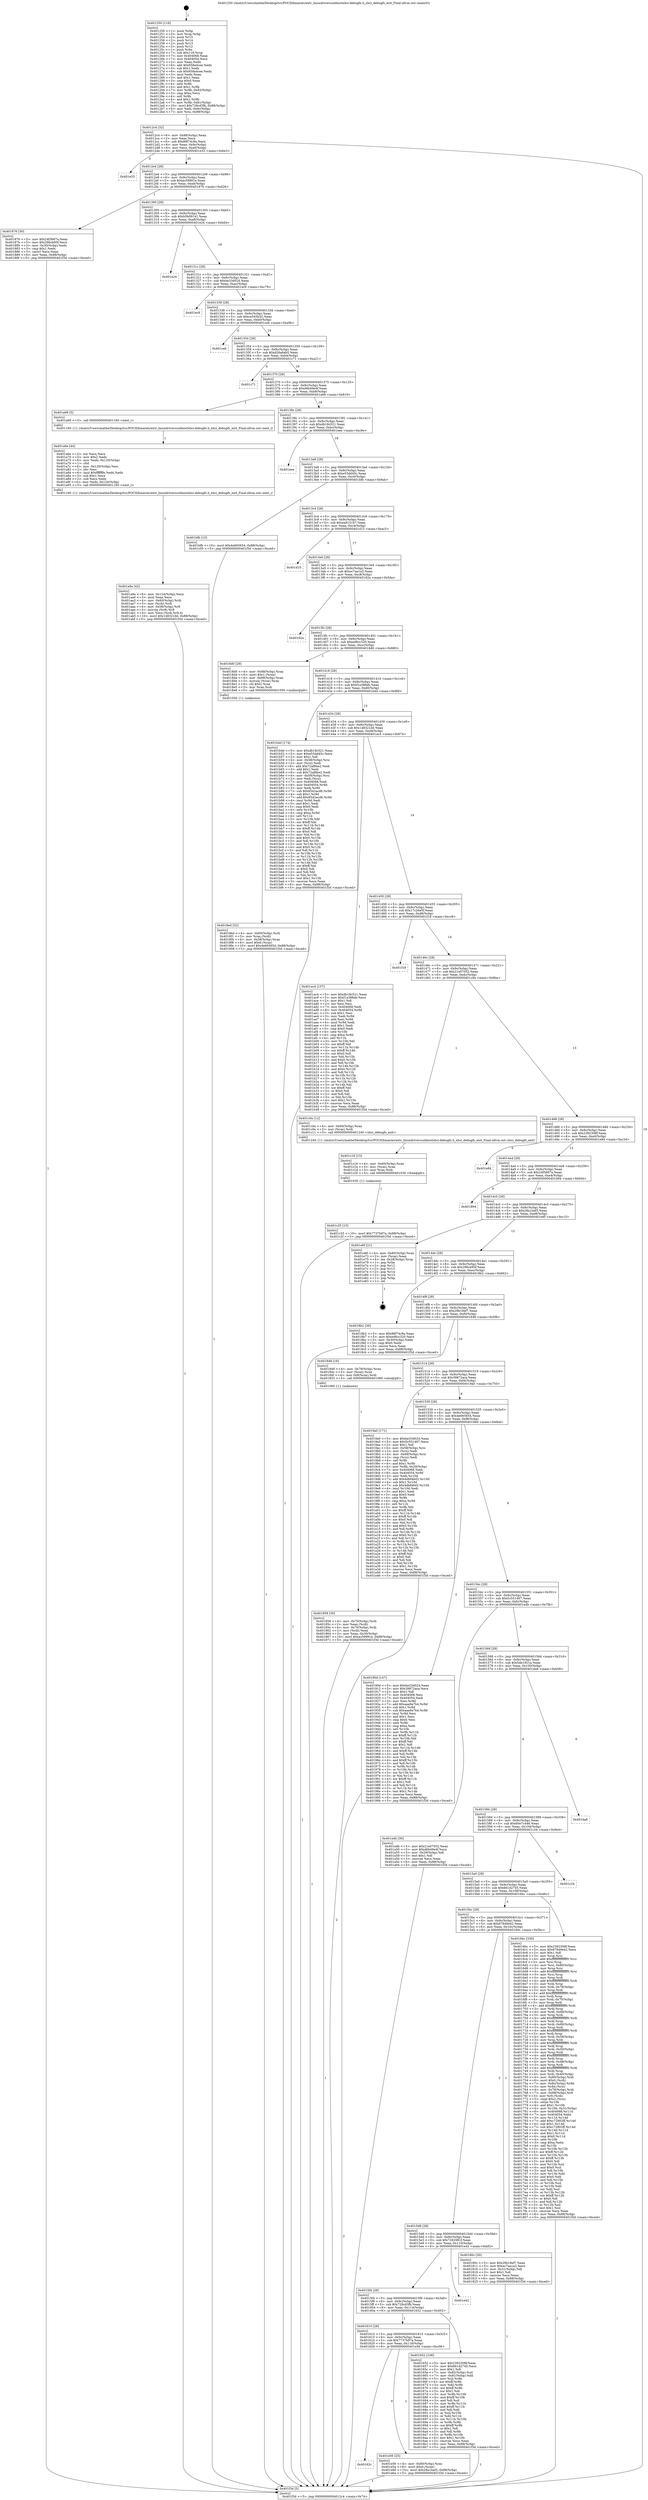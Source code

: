 digraph "0x401250" {
  label = "0x401250 (/mnt/c/Users/mathe/Desktop/tcc/POCII/binaries/extr_linuxdriversusbhostxhci-debugfs.h_xhci_debugfs_exit_Final-ollvm.out::main(0))"
  labelloc = "t"
  node[shape=record]

  Entry [label="",width=0.3,height=0.3,shape=circle,fillcolor=black,style=filled]
  "0x4012c4" [label="{
     0x4012c4 [32]\l
     | [instrs]\l
     &nbsp;&nbsp;0x4012c4 \<+6\>: mov -0x88(%rbp),%eax\l
     &nbsp;&nbsp;0x4012ca \<+2\>: mov %eax,%ecx\l
     &nbsp;&nbsp;0x4012cc \<+6\>: sub $0x88f74c9a,%ecx\l
     &nbsp;&nbsp;0x4012d2 \<+6\>: mov %eax,-0x9c(%rbp)\l
     &nbsp;&nbsp;0x4012d8 \<+6\>: mov %ecx,-0xa0(%rbp)\l
     &nbsp;&nbsp;0x4012de \<+6\>: je 0000000000401e33 \<main+0xbe3\>\l
  }"]
  "0x401e33" [label="{
     0x401e33\l
  }", style=dashed]
  "0x4012e4" [label="{
     0x4012e4 [28]\l
     | [instrs]\l
     &nbsp;&nbsp;0x4012e4 \<+5\>: jmp 00000000004012e9 \<main+0x99\>\l
     &nbsp;&nbsp;0x4012e9 \<+6\>: mov -0x9c(%rbp),%eax\l
     &nbsp;&nbsp;0x4012ef \<+5\>: sub $0xac59991e,%eax\l
     &nbsp;&nbsp;0x4012f4 \<+6\>: mov %eax,-0xa4(%rbp)\l
     &nbsp;&nbsp;0x4012fa \<+6\>: je 0000000000401876 \<main+0x626\>\l
  }"]
  Exit [label="",width=0.3,height=0.3,shape=circle,fillcolor=black,style=filled,peripheries=2]
  "0x401876" [label="{
     0x401876 [30]\l
     | [instrs]\l
     &nbsp;&nbsp;0x401876 \<+5\>: mov $0x24f3667a,%eax\l
     &nbsp;&nbsp;0x40187b \<+5\>: mov $0x296cb95f,%ecx\l
     &nbsp;&nbsp;0x401880 \<+3\>: mov -0x30(%rbp),%edx\l
     &nbsp;&nbsp;0x401883 \<+3\>: cmp $0x1,%edx\l
     &nbsp;&nbsp;0x401886 \<+3\>: cmovl %ecx,%eax\l
     &nbsp;&nbsp;0x401889 \<+6\>: mov %eax,-0x88(%rbp)\l
     &nbsp;&nbsp;0x40188f \<+5\>: jmp 0000000000401f3d \<main+0xced\>\l
  }"]
  "0x401300" [label="{
     0x401300 [28]\l
     | [instrs]\l
     &nbsp;&nbsp;0x401300 \<+5\>: jmp 0000000000401305 \<main+0xb5\>\l
     &nbsp;&nbsp;0x401305 \<+6\>: mov -0x9c(%rbp),%eax\l
     &nbsp;&nbsp;0x40130b \<+5\>: sub $0xb5b09141,%eax\l
     &nbsp;&nbsp;0x401310 \<+6\>: mov %eax,-0xa8(%rbp)\l
     &nbsp;&nbsp;0x401316 \<+6\>: je 0000000000401e24 \<main+0xbd4\>\l
  }"]
  "0x40162c" [label="{
     0x40162c\l
  }", style=dashed]
  "0x401e24" [label="{
     0x401e24\l
  }", style=dashed]
  "0x40131c" [label="{
     0x40131c [28]\l
     | [instrs]\l
     &nbsp;&nbsp;0x40131c \<+5\>: jmp 0000000000401321 \<main+0xd1\>\l
     &nbsp;&nbsp;0x401321 \<+6\>: mov -0x9c(%rbp),%eax\l
     &nbsp;&nbsp;0x401327 \<+5\>: sub $0xbe33d024,%eax\l
     &nbsp;&nbsp;0x40132c \<+6\>: mov %eax,-0xac(%rbp)\l
     &nbsp;&nbsp;0x401332 \<+6\>: je 0000000000401ec9 \<main+0xc79\>\l
  }"]
  "0x401e56" [label="{
     0x401e56 [25]\l
     | [instrs]\l
     &nbsp;&nbsp;0x401e56 \<+4\>: mov -0x80(%rbp),%rax\l
     &nbsp;&nbsp;0x401e5a \<+6\>: movl $0x0,(%rax)\l
     &nbsp;&nbsp;0x401e60 \<+10\>: movl $0x28a1baf3,-0x88(%rbp)\l
     &nbsp;&nbsp;0x401e6a \<+5\>: jmp 0000000000401f3d \<main+0xced\>\l
  }"]
  "0x401ec9" [label="{
     0x401ec9\l
  }", style=dashed]
  "0x401338" [label="{
     0x401338 [28]\l
     | [instrs]\l
     &nbsp;&nbsp;0x401338 \<+5\>: jmp 000000000040133d \<main+0xed\>\l
     &nbsp;&nbsp;0x40133d \<+6\>: mov -0x9c(%rbp),%eax\l
     &nbsp;&nbsp;0x401343 \<+5\>: sub $0xce545b32,%eax\l
     &nbsp;&nbsp;0x401348 \<+6\>: mov %eax,-0xb0(%rbp)\l
     &nbsp;&nbsp;0x40134e \<+6\>: je 0000000000401ceb \<main+0xa9b\>\l
  }"]
  "0x401c25" [label="{
     0x401c25 [15]\l
     | [instrs]\l
     &nbsp;&nbsp;0x401c25 \<+10\>: movl $0x7737b97a,-0x88(%rbp)\l
     &nbsp;&nbsp;0x401c2f \<+5\>: jmp 0000000000401f3d \<main+0xced\>\l
  }"]
  "0x401ceb" [label="{
     0x401ceb\l
  }", style=dashed]
  "0x401354" [label="{
     0x401354 [28]\l
     | [instrs]\l
     &nbsp;&nbsp;0x401354 \<+5\>: jmp 0000000000401359 \<main+0x109\>\l
     &nbsp;&nbsp;0x401359 \<+6\>: mov -0x9c(%rbp),%eax\l
     &nbsp;&nbsp;0x40135f \<+5\>: sub $0xd26a8ab5,%eax\l
     &nbsp;&nbsp;0x401364 \<+6\>: mov %eax,-0xb4(%rbp)\l
     &nbsp;&nbsp;0x40136a \<+6\>: je 0000000000401c71 \<main+0xa21\>\l
  }"]
  "0x401c16" [label="{
     0x401c16 [15]\l
     | [instrs]\l
     &nbsp;&nbsp;0x401c16 \<+4\>: mov -0x60(%rbp),%rax\l
     &nbsp;&nbsp;0x401c1a \<+3\>: mov (%rax),%rax\l
     &nbsp;&nbsp;0x401c1d \<+3\>: mov %rax,%rdi\l
     &nbsp;&nbsp;0x401c20 \<+5\>: call 0000000000401030 \<free@plt\>\l
     | [calls]\l
     &nbsp;&nbsp;0x401030 \{1\} (unknown)\l
  }"]
  "0x401c71" [label="{
     0x401c71\l
  }", style=dashed]
  "0x401370" [label="{
     0x401370 [28]\l
     | [instrs]\l
     &nbsp;&nbsp;0x401370 \<+5\>: jmp 0000000000401375 \<main+0x125\>\l
     &nbsp;&nbsp;0x401375 \<+6\>: mov -0x9c(%rbp),%eax\l
     &nbsp;&nbsp;0x40137b \<+5\>: sub $0xd6b49e4f,%eax\l
     &nbsp;&nbsp;0x401380 \<+6\>: mov %eax,-0xb8(%rbp)\l
     &nbsp;&nbsp;0x401386 \<+6\>: je 0000000000401a69 \<main+0x819\>\l
  }"]
  "0x401a9a" [label="{
     0x401a9a [42]\l
     | [instrs]\l
     &nbsp;&nbsp;0x401a9a \<+6\>: mov -0x124(%rbp),%ecx\l
     &nbsp;&nbsp;0x401aa0 \<+3\>: imul %eax,%ecx\l
     &nbsp;&nbsp;0x401aa3 \<+4\>: mov -0x60(%rbp),%rdi\l
     &nbsp;&nbsp;0x401aa7 \<+3\>: mov (%rdi),%rdi\l
     &nbsp;&nbsp;0x401aaa \<+4\>: mov -0x58(%rbp),%r8\l
     &nbsp;&nbsp;0x401aae \<+3\>: movslq (%r8),%r8\l
     &nbsp;&nbsp;0x401ab1 \<+4\>: mov %ecx,(%rdi,%r8,4)\l
     &nbsp;&nbsp;0x401ab5 \<+10\>: movl $0x148321dd,-0x88(%rbp)\l
     &nbsp;&nbsp;0x401abf \<+5\>: jmp 0000000000401f3d \<main+0xced\>\l
  }"]
  "0x401a69" [label="{
     0x401a69 [5]\l
     | [instrs]\l
     &nbsp;&nbsp;0x401a69 \<+5\>: call 0000000000401160 \<next_i\>\l
     | [calls]\l
     &nbsp;&nbsp;0x401160 \{1\} (/mnt/c/Users/mathe/Desktop/tcc/POCII/binaries/extr_linuxdriversusbhostxhci-debugfs.h_xhci_debugfs_exit_Final-ollvm.out::next_i)\l
  }"]
  "0x40138c" [label="{
     0x40138c [28]\l
     | [instrs]\l
     &nbsp;&nbsp;0x40138c \<+5\>: jmp 0000000000401391 \<main+0x141\>\l
     &nbsp;&nbsp;0x401391 \<+6\>: mov -0x9c(%rbp),%eax\l
     &nbsp;&nbsp;0x401397 \<+5\>: sub $0xdb18c521,%eax\l
     &nbsp;&nbsp;0x40139c \<+6\>: mov %eax,-0xbc(%rbp)\l
     &nbsp;&nbsp;0x4013a2 \<+6\>: je 0000000000401eee \<main+0xc9e\>\l
  }"]
  "0x401a6e" [label="{
     0x401a6e [44]\l
     | [instrs]\l
     &nbsp;&nbsp;0x401a6e \<+2\>: xor %ecx,%ecx\l
     &nbsp;&nbsp;0x401a70 \<+5\>: mov $0x2,%edx\l
     &nbsp;&nbsp;0x401a75 \<+6\>: mov %edx,-0x120(%rbp)\l
     &nbsp;&nbsp;0x401a7b \<+1\>: cltd\l
     &nbsp;&nbsp;0x401a7c \<+6\>: mov -0x120(%rbp),%esi\l
     &nbsp;&nbsp;0x401a82 \<+2\>: idiv %esi\l
     &nbsp;&nbsp;0x401a84 \<+6\>: imul $0xfffffffe,%edx,%edx\l
     &nbsp;&nbsp;0x401a8a \<+3\>: sub $0x1,%ecx\l
     &nbsp;&nbsp;0x401a8d \<+2\>: sub %ecx,%edx\l
     &nbsp;&nbsp;0x401a8f \<+6\>: mov %edx,-0x124(%rbp)\l
     &nbsp;&nbsp;0x401a95 \<+5\>: call 0000000000401160 \<next_i\>\l
     | [calls]\l
     &nbsp;&nbsp;0x401160 \{1\} (/mnt/c/Users/mathe/Desktop/tcc/POCII/binaries/extr_linuxdriversusbhostxhci-debugfs.h_xhci_debugfs_exit_Final-ollvm.out::next_i)\l
  }"]
  "0x401eee" [label="{
     0x401eee\l
  }", style=dashed]
  "0x4013a8" [label="{
     0x4013a8 [28]\l
     | [instrs]\l
     &nbsp;&nbsp;0x4013a8 \<+5\>: jmp 00000000004013ad \<main+0x15d\>\l
     &nbsp;&nbsp;0x4013ad \<+6\>: mov -0x9c(%rbp),%eax\l
     &nbsp;&nbsp;0x4013b3 \<+5\>: sub $0xe53dd45c,%eax\l
     &nbsp;&nbsp;0x4013b8 \<+6\>: mov %eax,-0xc0(%rbp)\l
     &nbsp;&nbsp;0x4013be \<+6\>: je 0000000000401bfb \<main+0x9ab\>\l
  }"]
  "0x4018ed" [label="{
     0x4018ed [32]\l
     | [instrs]\l
     &nbsp;&nbsp;0x4018ed \<+4\>: mov -0x60(%rbp),%rdi\l
     &nbsp;&nbsp;0x4018f1 \<+3\>: mov %rax,(%rdi)\l
     &nbsp;&nbsp;0x4018f4 \<+4\>: mov -0x58(%rbp),%rax\l
     &nbsp;&nbsp;0x4018f8 \<+6\>: movl $0x0,(%rax)\l
     &nbsp;&nbsp;0x4018fe \<+10\>: movl $0x4e665654,-0x88(%rbp)\l
     &nbsp;&nbsp;0x401908 \<+5\>: jmp 0000000000401f3d \<main+0xced\>\l
  }"]
  "0x401bfb" [label="{
     0x401bfb [15]\l
     | [instrs]\l
     &nbsp;&nbsp;0x401bfb \<+10\>: movl $0x4e665654,-0x88(%rbp)\l
     &nbsp;&nbsp;0x401c05 \<+5\>: jmp 0000000000401f3d \<main+0xced\>\l
  }"]
  "0x4013c4" [label="{
     0x4013c4 [28]\l
     | [instrs]\l
     &nbsp;&nbsp;0x4013c4 \<+5\>: jmp 00000000004013c9 \<main+0x179\>\l
     &nbsp;&nbsp;0x4013c9 \<+6\>: mov -0x9c(%rbp),%eax\l
     &nbsp;&nbsp;0x4013cf \<+5\>: sub $0xea9151b7,%eax\l
     &nbsp;&nbsp;0x4013d4 \<+6\>: mov %eax,-0xc4(%rbp)\l
     &nbsp;&nbsp;0x4013da \<+6\>: je 0000000000401d15 \<main+0xac5\>\l
  }"]
  "0x401858" [label="{
     0x401858 [30]\l
     | [instrs]\l
     &nbsp;&nbsp;0x401858 \<+4\>: mov -0x70(%rbp),%rdi\l
     &nbsp;&nbsp;0x40185c \<+2\>: mov %eax,(%rdi)\l
     &nbsp;&nbsp;0x40185e \<+4\>: mov -0x70(%rbp),%rdi\l
     &nbsp;&nbsp;0x401862 \<+2\>: mov (%rdi),%eax\l
     &nbsp;&nbsp;0x401864 \<+3\>: mov %eax,-0x30(%rbp)\l
     &nbsp;&nbsp;0x401867 \<+10\>: movl $0xac59991e,-0x88(%rbp)\l
     &nbsp;&nbsp;0x401871 \<+5\>: jmp 0000000000401f3d \<main+0xced\>\l
  }"]
  "0x401d15" [label="{
     0x401d15\l
  }", style=dashed]
  "0x4013e0" [label="{
     0x4013e0 [28]\l
     | [instrs]\l
     &nbsp;&nbsp;0x4013e0 \<+5\>: jmp 00000000004013e5 \<main+0x195\>\l
     &nbsp;&nbsp;0x4013e5 \<+6\>: mov -0x9c(%rbp),%eax\l
     &nbsp;&nbsp;0x4013eb \<+5\>: sub $0xec7aa1a3,%eax\l
     &nbsp;&nbsp;0x4013f0 \<+6\>: mov %eax,-0xc8(%rbp)\l
     &nbsp;&nbsp;0x4013f6 \<+6\>: je 000000000040182a \<main+0x5da\>\l
  }"]
  "0x401250" [label="{
     0x401250 [116]\l
     | [instrs]\l
     &nbsp;&nbsp;0x401250 \<+1\>: push %rbp\l
     &nbsp;&nbsp;0x401251 \<+3\>: mov %rsp,%rbp\l
     &nbsp;&nbsp;0x401254 \<+2\>: push %r15\l
     &nbsp;&nbsp;0x401256 \<+2\>: push %r14\l
     &nbsp;&nbsp;0x401258 \<+2\>: push %r13\l
     &nbsp;&nbsp;0x40125a \<+2\>: push %r12\l
     &nbsp;&nbsp;0x40125c \<+1\>: push %rbx\l
     &nbsp;&nbsp;0x40125d \<+7\>: sub $0x118,%rsp\l
     &nbsp;&nbsp;0x401264 \<+7\>: mov 0x404068,%eax\l
     &nbsp;&nbsp;0x40126b \<+7\>: mov 0x404054,%ecx\l
     &nbsp;&nbsp;0x401272 \<+2\>: mov %eax,%edx\l
     &nbsp;&nbsp;0x401274 \<+6\>: add $0x658a4cee,%edx\l
     &nbsp;&nbsp;0x40127a \<+3\>: sub $0x1,%edx\l
     &nbsp;&nbsp;0x40127d \<+6\>: sub $0x658a4cee,%edx\l
     &nbsp;&nbsp;0x401283 \<+3\>: imul %edx,%eax\l
     &nbsp;&nbsp;0x401286 \<+3\>: and $0x1,%eax\l
     &nbsp;&nbsp;0x401289 \<+3\>: cmp $0x0,%eax\l
     &nbsp;&nbsp;0x40128c \<+4\>: sete %r8b\l
     &nbsp;&nbsp;0x401290 \<+4\>: and $0x1,%r8b\l
     &nbsp;&nbsp;0x401294 \<+7\>: mov %r8b,-0x82(%rbp)\l
     &nbsp;&nbsp;0x40129b \<+3\>: cmp $0xa,%ecx\l
     &nbsp;&nbsp;0x40129e \<+4\>: setl %r8b\l
     &nbsp;&nbsp;0x4012a2 \<+4\>: and $0x1,%r8b\l
     &nbsp;&nbsp;0x4012a6 \<+7\>: mov %r8b,-0x81(%rbp)\l
     &nbsp;&nbsp;0x4012ad \<+10\>: movl $0x728cd3fb,-0x88(%rbp)\l
     &nbsp;&nbsp;0x4012b7 \<+6\>: mov %edi,-0x8c(%rbp)\l
     &nbsp;&nbsp;0x4012bd \<+7\>: mov %rsi,-0x98(%rbp)\l
  }"]
  "0x40182a" [label="{
     0x40182a\l
  }", style=dashed]
  "0x4013fc" [label="{
     0x4013fc [28]\l
     | [instrs]\l
     &nbsp;&nbsp;0x4013fc \<+5\>: jmp 0000000000401401 \<main+0x1b1\>\l
     &nbsp;&nbsp;0x401401 \<+6\>: mov -0x9c(%rbp),%eax\l
     &nbsp;&nbsp;0x401407 \<+5\>: sub $0xed6cc320,%eax\l
     &nbsp;&nbsp;0x40140c \<+6\>: mov %eax,-0xcc(%rbp)\l
     &nbsp;&nbsp;0x401412 \<+6\>: je 00000000004018d0 \<main+0x680\>\l
  }"]
  "0x401f3d" [label="{
     0x401f3d [5]\l
     | [instrs]\l
     &nbsp;&nbsp;0x401f3d \<+5\>: jmp 00000000004012c4 \<main+0x74\>\l
  }"]
  "0x4018d0" [label="{
     0x4018d0 [29]\l
     | [instrs]\l
     &nbsp;&nbsp;0x4018d0 \<+4\>: mov -0x68(%rbp),%rax\l
     &nbsp;&nbsp;0x4018d4 \<+6\>: movl $0x1,(%rax)\l
     &nbsp;&nbsp;0x4018da \<+4\>: mov -0x68(%rbp),%rax\l
     &nbsp;&nbsp;0x4018de \<+3\>: movslq (%rax),%rax\l
     &nbsp;&nbsp;0x4018e1 \<+4\>: shl $0x2,%rax\l
     &nbsp;&nbsp;0x4018e5 \<+3\>: mov %rax,%rdi\l
     &nbsp;&nbsp;0x4018e8 \<+5\>: call 0000000000401050 \<malloc@plt\>\l
     | [calls]\l
     &nbsp;&nbsp;0x401050 \{1\} (unknown)\l
  }"]
  "0x401418" [label="{
     0x401418 [28]\l
     | [instrs]\l
     &nbsp;&nbsp;0x401418 \<+5\>: jmp 000000000040141d \<main+0x1cd\>\l
     &nbsp;&nbsp;0x40141d \<+6\>: mov -0x9c(%rbp),%eax\l
     &nbsp;&nbsp;0x401423 \<+5\>: sub $0xf1a388eb,%eax\l
     &nbsp;&nbsp;0x401428 \<+6\>: mov %eax,-0xd0(%rbp)\l
     &nbsp;&nbsp;0x40142e \<+6\>: je 0000000000401b4d \<main+0x8fd\>\l
  }"]
  "0x401610" [label="{
     0x401610 [28]\l
     | [instrs]\l
     &nbsp;&nbsp;0x401610 \<+5\>: jmp 0000000000401615 \<main+0x3c5\>\l
     &nbsp;&nbsp;0x401615 \<+6\>: mov -0x9c(%rbp),%eax\l
     &nbsp;&nbsp;0x40161b \<+5\>: sub $0x7737b97a,%eax\l
     &nbsp;&nbsp;0x401620 \<+6\>: mov %eax,-0x118(%rbp)\l
     &nbsp;&nbsp;0x401626 \<+6\>: je 0000000000401e56 \<main+0xc06\>\l
  }"]
  "0x401b4d" [label="{
     0x401b4d [174]\l
     | [instrs]\l
     &nbsp;&nbsp;0x401b4d \<+5\>: mov $0xdb18c521,%eax\l
     &nbsp;&nbsp;0x401b52 \<+5\>: mov $0xe53dd45c,%ecx\l
     &nbsp;&nbsp;0x401b57 \<+2\>: mov $0x1,%dl\l
     &nbsp;&nbsp;0x401b59 \<+4\>: mov -0x58(%rbp),%rsi\l
     &nbsp;&nbsp;0x401b5d \<+2\>: mov (%rsi),%edi\l
     &nbsp;&nbsp;0x401b5f \<+6\>: add $0x72af6be2,%edi\l
     &nbsp;&nbsp;0x401b65 \<+3\>: add $0x1,%edi\l
     &nbsp;&nbsp;0x401b68 \<+6\>: sub $0x72af6be2,%edi\l
     &nbsp;&nbsp;0x401b6e \<+4\>: mov -0x58(%rbp),%rsi\l
     &nbsp;&nbsp;0x401b72 \<+2\>: mov %edi,(%rsi)\l
     &nbsp;&nbsp;0x401b74 \<+7\>: mov 0x404068,%edi\l
     &nbsp;&nbsp;0x401b7b \<+8\>: mov 0x404054,%r8d\l
     &nbsp;&nbsp;0x401b83 \<+3\>: mov %edi,%r9d\l
     &nbsp;&nbsp;0x401b86 \<+7\>: sub $0x8542acd6,%r9d\l
     &nbsp;&nbsp;0x401b8d \<+4\>: sub $0x1,%r9d\l
     &nbsp;&nbsp;0x401b91 \<+7\>: add $0x8542acd6,%r9d\l
     &nbsp;&nbsp;0x401b98 \<+4\>: imul %r9d,%edi\l
     &nbsp;&nbsp;0x401b9c \<+3\>: and $0x1,%edi\l
     &nbsp;&nbsp;0x401b9f \<+3\>: cmp $0x0,%edi\l
     &nbsp;&nbsp;0x401ba2 \<+4\>: sete %r10b\l
     &nbsp;&nbsp;0x401ba6 \<+4\>: cmp $0xa,%r8d\l
     &nbsp;&nbsp;0x401baa \<+4\>: setl %r11b\l
     &nbsp;&nbsp;0x401bae \<+3\>: mov %r10b,%bl\l
     &nbsp;&nbsp;0x401bb1 \<+3\>: xor $0xff,%bl\l
     &nbsp;&nbsp;0x401bb4 \<+3\>: mov %r11b,%r14b\l
     &nbsp;&nbsp;0x401bb7 \<+4\>: xor $0xff,%r14b\l
     &nbsp;&nbsp;0x401bbb \<+3\>: xor $0x0,%dl\l
     &nbsp;&nbsp;0x401bbe \<+3\>: mov %bl,%r15b\l
     &nbsp;&nbsp;0x401bc1 \<+4\>: and $0x0,%r15b\l
     &nbsp;&nbsp;0x401bc5 \<+3\>: and %dl,%r10b\l
     &nbsp;&nbsp;0x401bc8 \<+3\>: mov %r14b,%r12b\l
     &nbsp;&nbsp;0x401bcb \<+4\>: and $0x0,%r12b\l
     &nbsp;&nbsp;0x401bcf \<+3\>: and %dl,%r11b\l
     &nbsp;&nbsp;0x401bd2 \<+3\>: or %r10b,%r15b\l
     &nbsp;&nbsp;0x401bd5 \<+3\>: or %r11b,%r12b\l
     &nbsp;&nbsp;0x401bd8 \<+3\>: xor %r12b,%r15b\l
     &nbsp;&nbsp;0x401bdb \<+3\>: or %r14b,%bl\l
     &nbsp;&nbsp;0x401bde \<+3\>: xor $0xff,%bl\l
     &nbsp;&nbsp;0x401be1 \<+3\>: or $0x0,%dl\l
     &nbsp;&nbsp;0x401be4 \<+2\>: and %dl,%bl\l
     &nbsp;&nbsp;0x401be6 \<+3\>: or %bl,%r15b\l
     &nbsp;&nbsp;0x401be9 \<+4\>: test $0x1,%r15b\l
     &nbsp;&nbsp;0x401bed \<+3\>: cmovne %ecx,%eax\l
     &nbsp;&nbsp;0x401bf0 \<+6\>: mov %eax,-0x88(%rbp)\l
     &nbsp;&nbsp;0x401bf6 \<+5\>: jmp 0000000000401f3d \<main+0xced\>\l
  }"]
  "0x401434" [label="{
     0x401434 [28]\l
     | [instrs]\l
     &nbsp;&nbsp;0x401434 \<+5\>: jmp 0000000000401439 \<main+0x1e9\>\l
     &nbsp;&nbsp;0x401439 \<+6\>: mov -0x9c(%rbp),%eax\l
     &nbsp;&nbsp;0x40143f \<+5\>: sub $0x148321dd,%eax\l
     &nbsp;&nbsp;0x401444 \<+6\>: mov %eax,-0xd4(%rbp)\l
     &nbsp;&nbsp;0x40144a \<+6\>: je 0000000000401ac4 \<main+0x874\>\l
  }"]
  "0x401652" [label="{
     0x401652 [106]\l
     | [instrs]\l
     &nbsp;&nbsp;0x401652 \<+5\>: mov $0x2392308f,%eax\l
     &nbsp;&nbsp;0x401657 \<+5\>: mov $0x661d2745,%ecx\l
     &nbsp;&nbsp;0x40165c \<+2\>: mov $0x1,%dl\l
     &nbsp;&nbsp;0x40165e \<+7\>: mov -0x82(%rbp),%sil\l
     &nbsp;&nbsp;0x401665 \<+7\>: mov -0x81(%rbp),%dil\l
     &nbsp;&nbsp;0x40166c \<+3\>: mov %sil,%r8b\l
     &nbsp;&nbsp;0x40166f \<+4\>: xor $0xff,%r8b\l
     &nbsp;&nbsp;0x401673 \<+3\>: mov %dil,%r9b\l
     &nbsp;&nbsp;0x401676 \<+4\>: xor $0xff,%r9b\l
     &nbsp;&nbsp;0x40167a \<+3\>: xor $0x1,%dl\l
     &nbsp;&nbsp;0x40167d \<+3\>: mov %r8b,%r10b\l
     &nbsp;&nbsp;0x401680 \<+4\>: and $0xff,%r10b\l
     &nbsp;&nbsp;0x401684 \<+3\>: and %dl,%sil\l
     &nbsp;&nbsp;0x401687 \<+3\>: mov %r9b,%r11b\l
     &nbsp;&nbsp;0x40168a \<+4\>: and $0xff,%r11b\l
     &nbsp;&nbsp;0x40168e \<+3\>: and %dl,%dil\l
     &nbsp;&nbsp;0x401691 \<+3\>: or %sil,%r10b\l
     &nbsp;&nbsp;0x401694 \<+3\>: or %dil,%r11b\l
     &nbsp;&nbsp;0x401697 \<+3\>: xor %r11b,%r10b\l
     &nbsp;&nbsp;0x40169a \<+3\>: or %r9b,%r8b\l
     &nbsp;&nbsp;0x40169d \<+4\>: xor $0xff,%r8b\l
     &nbsp;&nbsp;0x4016a1 \<+3\>: or $0x1,%dl\l
     &nbsp;&nbsp;0x4016a4 \<+3\>: and %dl,%r8b\l
     &nbsp;&nbsp;0x4016a7 \<+3\>: or %r8b,%r10b\l
     &nbsp;&nbsp;0x4016aa \<+4\>: test $0x1,%r10b\l
     &nbsp;&nbsp;0x4016ae \<+3\>: cmovne %ecx,%eax\l
     &nbsp;&nbsp;0x4016b1 \<+6\>: mov %eax,-0x88(%rbp)\l
     &nbsp;&nbsp;0x4016b7 \<+5\>: jmp 0000000000401f3d \<main+0xced\>\l
  }"]
  "0x401ac4" [label="{
     0x401ac4 [137]\l
     | [instrs]\l
     &nbsp;&nbsp;0x401ac4 \<+5\>: mov $0xdb18c521,%eax\l
     &nbsp;&nbsp;0x401ac9 \<+5\>: mov $0xf1a388eb,%ecx\l
     &nbsp;&nbsp;0x401ace \<+2\>: mov $0x1,%dl\l
     &nbsp;&nbsp;0x401ad0 \<+2\>: xor %esi,%esi\l
     &nbsp;&nbsp;0x401ad2 \<+7\>: mov 0x404068,%edi\l
     &nbsp;&nbsp;0x401ad9 \<+8\>: mov 0x404054,%r8d\l
     &nbsp;&nbsp;0x401ae1 \<+3\>: sub $0x1,%esi\l
     &nbsp;&nbsp;0x401ae4 \<+3\>: mov %edi,%r9d\l
     &nbsp;&nbsp;0x401ae7 \<+3\>: add %esi,%r9d\l
     &nbsp;&nbsp;0x401aea \<+4\>: imul %r9d,%edi\l
     &nbsp;&nbsp;0x401aee \<+3\>: and $0x1,%edi\l
     &nbsp;&nbsp;0x401af1 \<+3\>: cmp $0x0,%edi\l
     &nbsp;&nbsp;0x401af4 \<+4\>: sete %r10b\l
     &nbsp;&nbsp;0x401af8 \<+4\>: cmp $0xa,%r8d\l
     &nbsp;&nbsp;0x401afc \<+4\>: setl %r11b\l
     &nbsp;&nbsp;0x401b00 \<+3\>: mov %r10b,%bl\l
     &nbsp;&nbsp;0x401b03 \<+3\>: xor $0xff,%bl\l
     &nbsp;&nbsp;0x401b06 \<+3\>: mov %r11b,%r14b\l
     &nbsp;&nbsp;0x401b09 \<+4\>: xor $0xff,%r14b\l
     &nbsp;&nbsp;0x401b0d \<+3\>: xor $0x0,%dl\l
     &nbsp;&nbsp;0x401b10 \<+3\>: mov %bl,%r15b\l
     &nbsp;&nbsp;0x401b13 \<+4\>: and $0x0,%r15b\l
     &nbsp;&nbsp;0x401b17 \<+3\>: and %dl,%r10b\l
     &nbsp;&nbsp;0x401b1a \<+3\>: mov %r14b,%r12b\l
     &nbsp;&nbsp;0x401b1d \<+4\>: and $0x0,%r12b\l
     &nbsp;&nbsp;0x401b21 \<+3\>: and %dl,%r11b\l
     &nbsp;&nbsp;0x401b24 \<+3\>: or %r10b,%r15b\l
     &nbsp;&nbsp;0x401b27 \<+3\>: or %r11b,%r12b\l
     &nbsp;&nbsp;0x401b2a \<+3\>: xor %r12b,%r15b\l
     &nbsp;&nbsp;0x401b2d \<+3\>: or %r14b,%bl\l
     &nbsp;&nbsp;0x401b30 \<+3\>: xor $0xff,%bl\l
     &nbsp;&nbsp;0x401b33 \<+3\>: or $0x0,%dl\l
     &nbsp;&nbsp;0x401b36 \<+2\>: and %dl,%bl\l
     &nbsp;&nbsp;0x401b38 \<+3\>: or %bl,%r15b\l
     &nbsp;&nbsp;0x401b3b \<+4\>: test $0x1,%r15b\l
     &nbsp;&nbsp;0x401b3f \<+3\>: cmovne %ecx,%eax\l
     &nbsp;&nbsp;0x401b42 \<+6\>: mov %eax,-0x88(%rbp)\l
     &nbsp;&nbsp;0x401b48 \<+5\>: jmp 0000000000401f3d \<main+0xced\>\l
  }"]
  "0x401450" [label="{
     0x401450 [28]\l
     | [instrs]\l
     &nbsp;&nbsp;0x401450 \<+5\>: jmp 0000000000401455 \<main+0x205\>\l
     &nbsp;&nbsp;0x401455 \<+6\>: mov -0x9c(%rbp),%eax\l
     &nbsp;&nbsp;0x40145b \<+5\>: sub $0x17c26e5f,%eax\l
     &nbsp;&nbsp;0x401460 \<+6\>: mov %eax,-0xd8(%rbp)\l
     &nbsp;&nbsp;0x401466 \<+6\>: je 0000000000401f18 \<main+0xcc8\>\l
  }"]
  "0x4015f4" [label="{
     0x4015f4 [28]\l
     | [instrs]\l
     &nbsp;&nbsp;0x4015f4 \<+5\>: jmp 00000000004015f9 \<main+0x3a9\>\l
     &nbsp;&nbsp;0x4015f9 \<+6\>: mov -0x9c(%rbp),%eax\l
     &nbsp;&nbsp;0x4015ff \<+5\>: sub $0x728cd3fb,%eax\l
     &nbsp;&nbsp;0x401604 \<+6\>: mov %eax,-0x114(%rbp)\l
     &nbsp;&nbsp;0x40160a \<+6\>: je 0000000000401652 \<main+0x402\>\l
  }"]
  "0x401f18" [label="{
     0x401f18\l
  }", style=dashed]
  "0x40146c" [label="{
     0x40146c [28]\l
     | [instrs]\l
     &nbsp;&nbsp;0x40146c \<+5\>: jmp 0000000000401471 \<main+0x221\>\l
     &nbsp;&nbsp;0x401471 \<+6\>: mov -0x9c(%rbp),%eax\l
     &nbsp;&nbsp;0x401477 \<+5\>: sub $0x21e07052,%eax\l
     &nbsp;&nbsp;0x40147c \<+6\>: mov %eax,-0xdc(%rbp)\l
     &nbsp;&nbsp;0x401482 \<+6\>: je 0000000000401c0a \<main+0x9ba\>\l
  }"]
  "0x401e42" [label="{
     0x401e42\l
  }", style=dashed]
  "0x401c0a" [label="{
     0x401c0a [12]\l
     | [instrs]\l
     &nbsp;&nbsp;0x401c0a \<+4\>: mov -0x60(%rbp),%rax\l
     &nbsp;&nbsp;0x401c0e \<+3\>: mov (%rax),%rdi\l
     &nbsp;&nbsp;0x401c11 \<+5\>: call 0000000000401240 \<xhci_debugfs_exit\>\l
     | [calls]\l
     &nbsp;&nbsp;0x401240 \{1\} (/mnt/c/Users/mathe/Desktop/tcc/POCII/binaries/extr_linuxdriversusbhostxhci-debugfs.h_xhci_debugfs_exit_Final-ollvm.out::xhci_debugfs_exit)\l
  }"]
  "0x401488" [label="{
     0x401488 [28]\l
     | [instrs]\l
     &nbsp;&nbsp;0x401488 \<+5\>: jmp 000000000040148d \<main+0x23d\>\l
     &nbsp;&nbsp;0x40148d \<+6\>: mov -0x9c(%rbp),%eax\l
     &nbsp;&nbsp;0x401493 \<+5\>: sub $0x2392308f,%eax\l
     &nbsp;&nbsp;0x401498 \<+6\>: mov %eax,-0xe0(%rbp)\l
     &nbsp;&nbsp;0x40149e \<+6\>: je 0000000000401e84 \<main+0xc34\>\l
  }"]
  "0x4015d8" [label="{
     0x4015d8 [28]\l
     | [instrs]\l
     &nbsp;&nbsp;0x4015d8 \<+5\>: jmp 00000000004015dd \<main+0x38d\>\l
     &nbsp;&nbsp;0x4015dd \<+6\>: mov -0x9c(%rbp),%eax\l
     &nbsp;&nbsp;0x4015e3 \<+5\>: sub $0x7282981f,%eax\l
     &nbsp;&nbsp;0x4015e8 \<+6\>: mov %eax,-0x110(%rbp)\l
     &nbsp;&nbsp;0x4015ee \<+6\>: je 0000000000401e42 \<main+0xbf2\>\l
  }"]
  "0x401e84" [label="{
     0x401e84\l
  }", style=dashed]
  "0x4014a4" [label="{
     0x4014a4 [28]\l
     | [instrs]\l
     &nbsp;&nbsp;0x4014a4 \<+5\>: jmp 00000000004014a9 \<main+0x259\>\l
     &nbsp;&nbsp;0x4014a9 \<+6\>: mov -0x9c(%rbp),%eax\l
     &nbsp;&nbsp;0x4014af \<+5\>: sub $0x24f3667a,%eax\l
     &nbsp;&nbsp;0x4014b4 \<+6\>: mov %eax,-0xe4(%rbp)\l
     &nbsp;&nbsp;0x4014ba \<+6\>: je 0000000000401894 \<main+0x644\>\l
  }"]
  "0x40180c" [label="{
     0x40180c [30]\l
     | [instrs]\l
     &nbsp;&nbsp;0x40180c \<+5\>: mov $0x29b19ef7,%eax\l
     &nbsp;&nbsp;0x401811 \<+5\>: mov $0xec7aa1a3,%ecx\l
     &nbsp;&nbsp;0x401816 \<+3\>: mov -0x31(%rbp),%dl\l
     &nbsp;&nbsp;0x401819 \<+3\>: test $0x1,%dl\l
     &nbsp;&nbsp;0x40181c \<+3\>: cmovne %ecx,%eax\l
     &nbsp;&nbsp;0x40181f \<+6\>: mov %eax,-0x88(%rbp)\l
     &nbsp;&nbsp;0x401825 \<+5\>: jmp 0000000000401f3d \<main+0xced\>\l
  }"]
  "0x401894" [label="{
     0x401894\l
  }", style=dashed]
  "0x4014c0" [label="{
     0x4014c0 [28]\l
     | [instrs]\l
     &nbsp;&nbsp;0x4014c0 \<+5\>: jmp 00000000004014c5 \<main+0x275\>\l
     &nbsp;&nbsp;0x4014c5 \<+6\>: mov -0x9c(%rbp),%eax\l
     &nbsp;&nbsp;0x4014cb \<+5\>: sub $0x28a1baf3,%eax\l
     &nbsp;&nbsp;0x4014d0 \<+6\>: mov %eax,-0xe8(%rbp)\l
     &nbsp;&nbsp;0x4014d6 \<+6\>: je 0000000000401e6f \<main+0xc1f\>\l
  }"]
  "0x4015bc" [label="{
     0x4015bc [28]\l
     | [instrs]\l
     &nbsp;&nbsp;0x4015bc \<+5\>: jmp 00000000004015c1 \<main+0x371\>\l
     &nbsp;&nbsp;0x4015c1 \<+6\>: mov -0x9c(%rbp),%eax\l
     &nbsp;&nbsp;0x4015c7 \<+5\>: sub $0x67849e42,%eax\l
     &nbsp;&nbsp;0x4015cc \<+6\>: mov %eax,-0x10c(%rbp)\l
     &nbsp;&nbsp;0x4015d2 \<+6\>: je 000000000040180c \<main+0x5bc\>\l
  }"]
  "0x401e6f" [label="{
     0x401e6f [21]\l
     | [instrs]\l
     &nbsp;&nbsp;0x401e6f \<+4\>: mov -0x80(%rbp),%rax\l
     &nbsp;&nbsp;0x401e73 \<+2\>: mov (%rax),%eax\l
     &nbsp;&nbsp;0x401e75 \<+4\>: lea -0x28(%rbp),%rsp\l
     &nbsp;&nbsp;0x401e79 \<+1\>: pop %rbx\l
     &nbsp;&nbsp;0x401e7a \<+2\>: pop %r12\l
     &nbsp;&nbsp;0x401e7c \<+2\>: pop %r13\l
     &nbsp;&nbsp;0x401e7e \<+2\>: pop %r14\l
     &nbsp;&nbsp;0x401e80 \<+2\>: pop %r15\l
     &nbsp;&nbsp;0x401e82 \<+1\>: pop %rbp\l
     &nbsp;&nbsp;0x401e83 \<+1\>: ret\l
  }"]
  "0x4014dc" [label="{
     0x4014dc [28]\l
     | [instrs]\l
     &nbsp;&nbsp;0x4014dc \<+5\>: jmp 00000000004014e1 \<main+0x291\>\l
     &nbsp;&nbsp;0x4014e1 \<+6\>: mov -0x9c(%rbp),%eax\l
     &nbsp;&nbsp;0x4014e7 \<+5\>: sub $0x296cb95f,%eax\l
     &nbsp;&nbsp;0x4014ec \<+6\>: mov %eax,-0xec(%rbp)\l
     &nbsp;&nbsp;0x4014f2 \<+6\>: je 00000000004018b2 \<main+0x662\>\l
  }"]
  "0x4016bc" [label="{
     0x4016bc [336]\l
     | [instrs]\l
     &nbsp;&nbsp;0x4016bc \<+5\>: mov $0x2392308f,%eax\l
     &nbsp;&nbsp;0x4016c1 \<+5\>: mov $0x67849e42,%ecx\l
     &nbsp;&nbsp;0x4016c6 \<+2\>: mov $0x1,%dl\l
     &nbsp;&nbsp;0x4016c8 \<+3\>: mov %rsp,%rsi\l
     &nbsp;&nbsp;0x4016cb \<+4\>: add $0xfffffffffffffff0,%rsi\l
     &nbsp;&nbsp;0x4016cf \<+3\>: mov %rsi,%rsp\l
     &nbsp;&nbsp;0x4016d2 \<+4\>: mov %rsi,-0x80(%rbp)\l
     &nbsp;&nbsp;0x4016d6 \<+3\>: mov %rsp,%rsi\l
     &nbsp;&nbsp;0x4016d9 \<+4\>: add $0xfffffffffffffff0,%rsi\l
     &nbsp;&nbsp;0x4016dd \<+3\>: mov %rsi,%rsp\l
     &nbsp;&nbsp;0x4016e0 \<+3\>: mov %rsp,%rdi\l
     &nbsp;&nbsp;0x4016e3 \<+4\>: add $0xfffffffffffffff0,%rdi\l
     &nbsp;&nbsp;0x4016e7 \<+3\>: mov %rdi,%rsp\l
     &nbsp;&nbsp;0x4016ea \<+4\>: mov %rdi,-0x78(%rbp)\l
     &nbsp;&nbsp;0x4016ee \<+3\>: mov %rsp,%rdi\l
     &nbsp;&nbsp;0x4016f1 \<+4\>: add $0xfffffffffffffff0,%rdi\l
     &nbsp;&nbsp;0x4016f5 \<+3\>: mov %rdi,%rsp\l
     &nbsp;&nbsp;0x4016f8 \<+4\>: mov %rdi,-0x70(%rbp)\l
     &nbsp;&nbsp;0x4016fc \<+3\>: mov %rsp,%rdi\l
     &nbsp;&nbsp;0x4016ff \<+4\>: add $0xfffffffffffffff0,%rdi\l
     &nbsp;&nbsp;0x401703 \<+3\>: mov %rdi,%rsp\l
     &nbsp;&nbsp;0x401706 \<+4\>: mov %rdi,-0x68(%rbp)\l
     &nbsp;&nbsp;0x40170a \<+3\>: mov %rsp,%rdi\l
     &nbsp;&nbsp;0x40170d \<+4\>: add $0xfffffffffffffff0,%rdi\l
     &nbsp;&nbsp;0x401711 \<+3\>: mov %rdi,%rsp\l
     &nbsp;&nbsp;0x401714 \<+4\>: mov %rdi,-0x60(%rbp)\l
     &nbsp;&nbsp;0x401718 \<+3\>: mov %rsp,%rdi\l
     &nbsp;&nbsp;0x40171b \<+4\>: add $0xfffffffffffffff0,%rdi\l
     &nbsp;&nbsp;0x40171f \<+3\>: mov %rdi,%rsp\l
     &nbsp;&nbsp;0x401722 \<+4\>: mov %rdi,-0x58(%rbp)\l
     &nbsp;&nbsp;0x401726 \<+3\>: mov %rsp,%rdi\l
     &nbsp;&nbsp;0x401729 \<+4\>: add $0xfffffffffffffff0,%rdi\l
     &nbsp;&nbsp;0x40172d \<+3\>: mov %rdi,%rsp\l
     &nbsp;&nbsp;0x401730 \<+4\>: mov %rdi,-0x50(%rbp)\l
     &nbsp;&nbsp;0x401734 \<+3\>: mov %rsp,%rdi\l
     &nbsp;&nbsp;0x401737 \<+4\>: add $0xfffffffffffffff0,%rdi\l
     &nbsp;&nbsp;0x40173b \<+3\>: mov %rdi,%rsp\l
     &nbsp;&nbsp;0x40173e \<+4\>: mov %rdi,-0x48(%rbp)\l
     &nbsp;&nbsp;0x401742 \<+3\>: mov %rsp,%rdi\l
     &nbsp;&nbsp;0x401745 \<+4\>: add $0xfffffffffffffff0,%rdi\l
     &nbsp;&nbsp;0x401749 \<+3\>: mov %rdi,%rsp\l
     &nbsp;&nbsp;0x40174c \<+4\>: mov %rdi,-0x40(%rbp)\l
     &nbsp;&nbsp;0x401750 \<+4\>: mov -0x80(%rbp),%rdi\l
     &nbsp;&nbsp;0x401754 \<+6\>: movl $0x0,(%rdi)\l
     &nbsp;&nbsp;0x40175a \<+7\>: mov -0x8c(%rbp),%r8d\l
     &nbsp;&nbsp;0x401761 \<+3\>: mov %r8d,(%rsi)\l
     &nbsp;&nbsp;0x401764 \<+4\>: mov -0x78(%rbp),%rdi\l
     &nbsp;&nbsp;0x401768 \<+7\>: mov -0x98(%rbp),%r9\l
     &nbsp;&nbsp;0x40176f \<+3\>: mov %r9,(%rdi)\l
     &nbsp;&nbsp;0x401772 \<+3\>: cmpl $0x2,(%rsi)\l
     &nbsp;&nbsp;0x401775 \<+4\>: setne %r10b\l
     &nbsp;&nbsp;0x401779 \<+4\>: and $0x1,%r10b\l
     &nbsp;&nbsp;0x40177d \<+4\>: mov %r10b,-0x31(%rbp)\l
     &nbsp;&nbsp;0x401781 \<+8\>: mov 0x404068,%r11d\l
     &nbsp;&nbsp;0x401789 \<+7\>: mov 0x404054,%ebx\l
     &nbsp;&nbsp;0x401790 \<+3\>: mov %r11d,%r14d\l
     &nbsp;&nbsp;0x401793 \<+7\>: add $0xc72802ff,%r14d\l
     &nbsp;&nbsp;0x40179a \<+4\>: sub $0x1,%r14d\l
     &nbsp;&nbsp;0x40179e \<+7\>: sub $0xc72802ff,%r14d\l
     &nbsp;&nbsp;0x4017a5 \<+4\>: imul %r14d,%r11d\l
     &nbsp;&nbsp;0x4017a9 \<+4\>: and $0x1,%r11d\l
     &nbsp;&nbsp;0x4017ad \<+4\>: cmp $0x0,%r11d\l
     &nbsp;&nbsp;0x4017b1 \<+4\>: sete %r10b\l
     &nbsp;&nbsp;0x4017b5 \<+3\>: cmp $0xa,%ebx\l
     &nbsp;&nbsp;0x4017b8 \<+4\>: setl %r15b\l
     &nbsp;&nbsp;0x4017bc \<+3\>: mov %r10b,%r12b\l
     &nbsp;&nbsp;0x4017bf \<+4\>: xor $0xff,%r12b\l
     &nbsp;&nbsp;0x4017c3 \<+3\>: mov %r15b,%r13b\l
     &nbsp;&nbsp;0x4017c6 \<+4\>: xor $0xff,%r13b\l
     &nbsp;&nbsp;0x4017ca \<+3\>: xor $0x0,%dl\l
     &nbsp;&nbsp;0x4017cd \<+3\>: mov %r12b,%sil\l
     &nbsp;&nbsp;0x4017d0 \<+4\>: and $0x0,%sil\l
     &nbsp;&nbsp;0x4017d4 \<+3\>: and %dl,%r10b\l
     &nbsp;&nbsp;0x4017d7 \<+3\>: mov %r13b,%dil\l
     &nbsp;&nbsp;0x4017da \<+4\>: and $0x0,%dil\l
     &nbsp;&nbsp;0x4017de \<+3\>: and %dl,%r15b\l
     &nbsp;&nbsp;0x4017e1 \<+3\>: or %r10b,%sil\l
     &nbsp;&nbsp;0x4017e4 \<+3\>: or %r15b,%dil\l
     &nbsp;&nbsp;0x4017e7 \<+3\>: xor %dil,%sil\l
     &nbsp;&nbsp;0x4017ea \<+3\>: or %r13b,%r12b\l
     &nbsp;&nbsp;0x4017ed \<+4\>: xor $0xff,%r12b\l
     &nbsp;&nbsp;0x4017f1 \<+3\>: or $0x0,%dl\l
     &nbsp;&nbsp;0x4017f4 \<+3\>: and %dl,%r12b\l
     &nbsp;&nbsp;0x4017f7 \<+3\>: or %r12b,%sil\l
     &nbsp;&nbsp;0x4017fa \<+4\>: test $0x1,%sil\l
     &nbsp;&nbsp;0x4017fe \<+3\>: cmovne %ecx,%eax\l
     &nbsp;&nbsp;0x401801 \<+6\>: mov %eax,-0x88(%rbp)\l
     &nbsp;&nbsp;0x401807 \<+5\>: jmp 0000000000401f3d \<main+0xced\>\l
  }"]
  "0x4018b2" [label="{
     0x4018b2 [30]\l
     | [instrs]\l
     &nbsp;&nbsp;0x4018b2 \<+5\>: mov $0x88f74c9a,%eax\l
     &nbsp;&nbsp;0x4018b7 \<+5\>: mov $0xed6cc320,%ecx\l
     &nbsp;&nbsp;0x4018bc \<+3\>: mov -0x30(%rbp),%edx\l
     &nbsp;&nbsp;0x4018bf \<+3\>: cmp $0x0,%edx\l
     &nbsp;&nbsp;0x4018c2 \<+3\>: cmove %ecx,%eax\l
     &nbsp;&nbsp;0x4018c5 \<+6\>: mov %eax,-0x88(%rbp)\l
     &nbsp;&nbsp;0x4018cb \<+5\>: jmp 0000000000401f3d \<main+0xced\>\l
  }"]
  "0x4014f8" [label="{
     0x4014f8 [28]\l
     | [instrs]\l
     &nbsp;&nbsp;0x4014f8 \<+5\>: jmp 00000000004014fd \<main+0x2ad\>\l
     &nbsp;&nbsp;0x4014fd \<+6\>: mov -0x9c(%rbp),%eax\l
     &nbsp;&nbsp;0x401503 \<+5\>: sub $0x29b19ef7,%eax\l
     &nbsp;&nbsp;0x401508 \<+6\>: mov %eax,-0xf0(%rbp)\l
     &nbsp;&nbsp;0x40150e \<+6\>: je 0000000000401848 \<main+0x5f8\>\l
  }"]
  "0x4015a0" [label="{
     0x4015a0 [28]\l
     | [instrs]\l
     &nbsp;&nbsp;0x4015a0 \<+5\>: jmp 00000000004015a5 \<main+0x355\>\l
     &nbsp;&nbsp;0x4015a5 \<+6\>: mov -0x9c(%rbp),%eax\l
     &nbsp;&nbsp;0x4015ab \<+5\>: sub $0x661d2745,%eax\l
     &nbsp;&nbsp;0x4015b0 \<+6\>: mov %eax,-0x108(%rbp)\l
     &nbsp;&nbsp;0x4015b6 \<+6\>: je 00000000004016bc \<main+0x46c\>\l
  }"]
  "0x401848" [label="{
     0x401848 [16]\l
     | [instrs]\l
     &nbsp;&nbsp;0x401848 \<+4\>: mov -0x78(%rbp),%rax\l
     &nbsp;&nbsp;0x40184c \<+3\>: mov (%rax),%rax\l
     &nbsp;&nbsp;0x40184f \<+4\>: mov 0x8(%rax),%rdi\l
     &nbsp;&nbsp;0x401853 \<+5\>: call 0000000000401060 \<atoi@plt\>\l
     | [calls]\l
     &nbsp;&nbsp;0x401060 \{1\} (unknown)\l
  }"]
  "0x401514" [label="{
     0x401514 [28]\l
     | [instrs]\l
     &nbsp;&nbsp;0x401514 \<+5\>: jmp 0000000000401519 \<main+0x2c9\>\l
     &nbsp;&nbsp;0x401519 \<+6\>: mov -0x9c(%rbp),%eax\l
     &nbsp;&nbsp;0x40151f \<+5\>: sub $0x39872aca,%eax\l
     &nbsp;&nbsp;0x401524 \<+6\>: mov %eax,-0xf4(%rbp)\l
     &nbsp;&nbsp;0x40152a \<+6\>: je 00000000004019a0 \<main+0x750\>\l
  }"]
  "0x401c34" [label="{
     0x401c34\l
  }", style=dashed]
  "0x4019a0" [label="{
     0x4019a0 [171]\l
     | [instrs]\l
     &nbsp;&nbsp;0x4019a0 \<+5\>: mov $0xbe33d024,%eax\l
     &nbsp;&nbsp;0x4019a5 \<+5\>: mov $0x5c551467,%ecx\l
     &nbsp;&nbsp;0x4019aa \<+2\>: mov $0x1,%dl\l
     &nbsp;&nbsp;0x4019ac \<+4\>: mov -0x58(%rbp),%rsi\l
     &nbsp;&nbsp;0x4019b0 \<+2\>: mov (%rsi),%edi\l
     &nbsp;&nbsp;0x4019b2 \<+4\>: mov -0x68(%rbp),%rsi\l
     &nbsp;&nbsp;0x4019b6 \<+2\>: cmp (%rsi),%edi\l
     &nbsp;&nbsp;0x4019b8 \<+4\>: setl %r8b\l
     &nbsp;&nbsp;0x4019bc \<+4\>: and $0x1,%r8b\l
     &nbsp;&nbsp;0x4019c0 \<+4\>: mov %r8b,-0x29(%rbp)\l
     &nbsp;&nbsp;0x4019c4 \<+7\>: mov 0x404068,%edi\l
     &nbsp;&nbsp;0x4019cb \<+8\>: mov 0x404054,%r9d\l
     &nbsp;&nbsp;0x4019d3 \<+3\>: mov %edi,%r10d\l
     &nbsp;&nbsp;0x4019d6 \<+7\>: add $0x4dbf46d3,%r10d\l
     &nbsp;&nbsp;0x4019dd \<+4\>: sub $0x1,%r10d\l
     &nbsp;&nbsp;0x4019e1 \<+7\>: sub $0x4dbf46d3,%r10d\l
     &nbsp;&nbsp;0x4019e8 \<+4\>: imul %r10d,%edi\l
     &nbsp;&nbsp;0x4019ec \<+3\>: and $0x1,%edi\l
     &nbsp;&nbsp;0x4019ef \<+3\>: cmp $0x0,%edi\l
     &nbsp;&nbsp;0x4019f2 \<+4\>: sete %r8b\l
     &nbsp;&nbsp;0x4019f6 \<+4\>: cmp $0xa,%r9d\l
     &nbsp;&nbsp;0x4019fa \<+4\>: setl %r11b\l
     &nbsp;&nbsp;0x4019fe \<+3\>: mov %r8b,%bl\l
     &nbsp;&nbsp;0x401a01 \<+3\>: xor $0xff,%bl\l
     &nbsp;&nbsp;0x401a04 \<+3\>: mov %r11b,%r14b\l
     &nbsp;&nbsp;0x401a07 \<+4\>: xor $0xff,%r14b\l
     &nbsp;&nbsp;0x401a0b \<+3\>: xor $0x0,%dl\l
     &nbsp;&nbsp;0x401a0e \<+3\>: mov %bl,%r15b\l
     &nbsp;&nbsp;0x401a11 \<+4\>: and $0x0,%r15b\l
     &nbsp;&nbsp;0x401a15 \<+3\>: and %dl,%r8b\l
     &nbsp;&nbsp;0x401a18 \<+3\>: mov %r14b,%r12b\l
     &nbsp;&nbsp;0x401a1b \<+4\>: and $0x0,%r12b\l
     &nbsp;&nbsp;0x401a1f \<+3\>: and %dl,%r11b\l
     &nbsp;&nbsp;0x401a22 \<+3\>: or %r8b,%r15b\l
     &nbsp;&nbsp;0x401a25 \<+3\>: or %r11b,%r12b\l
     &nbsp;&nbsp;0x401a28 \<+3\>: xor %r12b,%r15b\l
     &nbsp;&nbsp;0x401a2b \<+3\>: or %r14b,%bl\l
     &nbsp;&nbsp;0x401a2e \<+3\>: xor $0xff,%bl\l
     &nbsp;&nbsp;0x401a31 \<+3\>: or $0x0,%dl\l
     &nbsp;&nbsp;0x401a34 \<+2\>: and %dl,%bl\l
     &nbsp;&nbsp;0x401a36 \<+3\>: or %bl,%r15b\l
     &nbsp;&nbsp;0x401a39 \<+4\>: test $0x1,%r15b\l
     &nbsp;&nbsp;0x401a3d \<+3\>: cmovne %ecx,%eax\l
     &nbsp;&nbsp;0x401a40 \<+6\>: mov %eax,-0x88(%rbp)\l
     &nbsp;&nbsp;0x401a46 \<+5\>: jmp 0000000000401f3d \<main+0xced\>\l
  }"]
  "0x401530" [label="{
     0x401530 [28]\l
     | [instrs]\l
     &nbsp;&nbsp;0x401530 \<+5\>: jmp 0000000000401535 \<main+0x2e5\>\l
     &nbsp;&nbsp;0x401535 \<+6\>: mov -0x9c(%rbp),%eax\l
     &nbsp;&nbsp;0x40153b \<+5\>: sub $0x4e665654,%eax\l
     &nbsp;&nbsp;0x401540 \<+6\>: mov %eax,-0xf8(%rbp)\l
     &nbsp;&nbsp;0x401546 \<+6\>: je 000000000040190d \<main+0x6bd\>\l
  }"]
  "0x401584" [label="{
     0x401584 [28]\l
     | [instrs]\l
     &nbsp;&nbsp;0x401584 \<+5\>: jmp 0000000000401589 \<main+0x339\>\l
     &nbsp;&nbsp;0x401589 \<+6\>: mov -0x9c(%rbp),%eax\l
     &nbsp;&nbsp;0x40158f \<+5\>: sub $0x60e7c446,%eax\l
     &nbsp;&nbsp;0x401594 \<+6\>: mov %eax,-0x104(%rbp)\l
     &nbsp;&nbsp;0x40159a \<+6\>: je 0000000000401c34 \<main+0x9e4\>\l
  }"]
  "0x40190d" [label="{
     0x40190d [147]\l
     | [instrs]\l
     &nbsp;&nbsp;0x40190d \<+5\>: mov $0xbe33d024,%eax\l
     &nbsp;&nbsp;0x401912 \<+5\>: mov $0x39872aca,%ecx\l
     &nbsp;&nbsp;0x401917 \<+2\>: mov $0x1,%dl\l
     &nbsp;&nbsp;0x401919 \<+7\>: mov 0x404068,%esi\l
     &nbsp;&nbsp;0x401920 \<+7\>: mov 0x404054,%edi\l
     &nbsp;&nbsp;0x401927 \<+3\>: mov %esi,%r8d\l
     &nbsp;&nbsp;0x40192a \<+7\>: add $0xaaa9a7b4,%r8d\l
     &nbsp;&nbsp;0x401931 \<+4\>: sub $0x1,%r8d\l
     &nbsp;&nbsp;0x401935 \<+7\>: sub $0xaaa9a7b4,%r8d\l
     &nbsp;&nbsp;0x40193c \<+4\>: imul %r8d,%esi\l
     &nbsp;&nbsp;0x401940 \<+3\>: and $0x1,%esi\l
     &nbsp;&nbsp;0x401943 \<+3\>: cmp $0x0,%esi\l
     &nbsp;&nbsp;0x401946 \<+4\>: sete %r9b\l
     &nbsp;&nbsp;0x40194a \<+3\>: cmp $0xa,%edi\l
     &nbsp;&nbsp;0x40194d \<+4\>: setl %r10b\l
     &nbsp;&nbsp;0x401951 \<+3\>: mov %r9b,%r11b\l
     &nbsp;&nbsp;0x401954 \<+4\>: xor $0xff,%r11b\l
     &nbsp;&nbsp;0x401958 \<+3\>: mov %r10b,%bl\l
     &nbsp;&nbsp;0x40195b \<+3\>: xor $0xff,%bl\l
     &nbsp;&nbsp;0x40195e \<+3\>: xor $0x1,%dl\l
     &nbsp;&nbsp;0x401961 \<+3\>: mov %r11b,%r14b\l
     &nbsp;&nbsp;0x401964 \<+4\>: and $0xff,%r14b\l
     &nbsp;&nbsp;0x401968 \<+3\>: and %dl,%r9b\l
     &nbsp;&nbsp;0x40196b \<+3\>: mov %bl,%r15b\l
     &nbsp;&nbsp;0x40196e \<+4\>: and $0xff,%r15b\l
     &nbsp;&nbsp;0x401972 \<+3\>: and %dl,%r10b\l
     &nbsp;&nbsp;0x401975 \<+3\>: or %r9b,%r14b\l
     &nbsp;&nbsp;0x401978 \<+3\>: or %r10b,%r15b\l
     &nbsp;&nbsp;0x40197b \<+3\>: xor %r15b,%r14b\l
     &nbsp;&nbsp;0x40197e \<+3\>: or %bl,%r11b\l
     &nbsp;&nbsp;0x401981 \<+4\>: xor $0xff,%r11b\l
     &nbsp;&nbsp;0x401985 \<+3\>: or $0x1,%dl\l
     &nbsp;&nbsp;0x401988 \<+3\>: and %dl,%r11b\l
     &nbsp;&nbsp;0x40198b \<+3\>: or %r11b,%r14b\l
     &nbsp;&nbsp;0x40198e \<+4\>: test $0x1,%r14b\l
     &nbsp;&nbsp;0x401992 \<+3\>: cmovne %ecx,%eax\l
     &nbsp;&nbsp;0x401995 \<+6\>: mov %eax,-0x88(%rbp)\l
     &nbsp;&nbsp;0x40199b \<+5\>: jmp 0000000000401f3d \<main+0xced\>\l
  }"]
  "0x40154c" [label="{
     0x40154c [28]\l
     | [instrs]\l
     &nbsp;&nbsp;0x40154c \<+5\>: jmp 0000000000401551 \<main+0x301\>\l
     &nbsp;&nbsp;0x401551 \<+6\>: mov -0x9c(%rbp),%eax\l
     &nbsp;&nbsp;0x401557 \<+5\>: sub $0x5c551467,%eax\l
     &nbsp;&nbsp;0x40155c \<+6\>: mov %eax,-0xfc(%rbp)\l
     &nbsp;&nbsp;0x401562 \<+6\>: je 0000000000401a4b \<main+0x7fb\>\l
  }"]
  "0x401da8" [label="{
     0x401da8\l
  }", style=dashed]
  "0x401a4b" [label="{
     0x401a4b [30]\l
     | [instrs]\l
     &nbsp;&nbsp;0x401a4b \<+5\>: mov $0x21e07052,%eax\l
     &nbsp;&nbsp;0x401a50 \<+5\>: mov $0xd6b49e4f,%ecx\l
     &nbsp;&nbsp;0x401a55 \<+3\>: mov -0x29(%rbp),%dl\l
     &nbsp;&nbsp;0x401a58 \<+3\>: test $0x1,%dl\l
     &nbsp;&nbsp;0x401a5b \<+3\>: cmovne %ecx,%eax\l
     &nbsp;&nbsp;0x401a5e \<+6\>: mov %eax,-0x88(%rbp)\l
     &nbsp;&nbsp;0x401a64 \<+5\>: jmp 0000000000401f3d \<main+0xced\>\l
  }"]
  "0x401568" [label="{
     0x401568 [28]\l
     | [instrs]\l
     &nbsp;&nbsp;0x401568 \<+5\>: jmp 000000000040156d \<main+0x31d\>\l
     &nbsp;&nbsp;0x40156d \<+6\>: mov -0x9c(%rbp),%eax\l
     &nbsp;&nbsp;0x401573 \<+5\>: sub $0x5de1921a,%eax\l
     &nbsp;&nbsp;0x401578 \<+6\>: mov %eax,-0x100(%rbp)\l
     &nbsp;&nbsp;0x40157e \<+6\>: je 0000000000401da8 \<main+0xb58\>\l
  }"]
  Entry -> "0x401250" [label=" 1"]
  "0x4012c4" -> "0x401e33" [label=" 0"]
  "0x4012c4" -> "0x4012e4" [label=" 20"]
  "0x401e6f" -> Exit [label=" 1"]
  "0x4012e4" -> "0x401876" [label=" 1"]
  "0x4012e4" -> "0x401300" [label=" 19"]
  "0x401e56" -> "0x401f3d" [label=" 1"]
  "0x401300" -> "0x401e24" [label=" 0"]
  "0x401300" -> "0x40131c" [label=" 19"]
  "0x401610" -> "0x40162c" [label=" 0"]
  "0x40131c" -> "0x401ec9" [label=" 0"]
  "0x40131c" -> "0x401338" [label=" 19"]
  "0x401610" -> "0x401e56" [label=" 1"]
  "0x401338" -> "0x401ceb" [label=" 0"]
  "0x401338" -> "0x401354" [label=" 19"]
  "0x401c25" -> "0x401f3d" [label=" 1"]
  "0x401354" -> "0x401c71" [label=" 0"]
  "0x401354" -> "0x401370" [label=" 19"]
  "0x401c16" -> "0x401c25" [label=" 1"]
  "0x401370" -> "0x401a69" [label=" 1"]
  "0x401370" -> "0x40138c" [label=" 18"]
  "0x401c0a" -> "0x401c16" [label=" 1"]
  "0x40138c" -> "0x401eee" [label=" 0"]
  "0x40138c" -> "0x4013a8" [label=" 18"]
  "0x401bfb" -> "0x401f3d" [label=" 1"]
  "0x4013a8" -> "0x401bfb" [label=" 1"]
  "0x4013a8" -> "0x4013c4" [label=" 17"]
  "0x401b4d" -> "0x401f3d" [label=" 1"]
  "0x4013c4" -> "0x401d15" [label=" 0"]
  "0x4013c4" -> "0x4013e0" [label=" 17"]
  "0x401ac4" -> "0x401f3d" [label=" 1"]
  "0x4013e0" -> "0x40182a" [label=" 0"]
  "0x4013e0" -> "0x4013fc" [label=" 17"]
  "0x401a6e" -> "0x401a9a" [label=" 1"]
  "0x4013fc" -> "0x4018d0" [label=" 1"]
  "0x4013fc" -> "0x401418" [label=" 16"]
  "0x401a69" -> "0x401a6e" [label=" 1"]
  "0x401418" -> "0x401b4d" [label=" 1"]
  "0x401418" -> "0x401434" [label=" 15"]
  "0x401a4b" -> "0x401f3d" [label=" 2"]
  "0x401434" -> "0x401ac4" [label=" 1"]
  "0x401434" -> "0x401450" [label=" 14"]
  "0x4019a0" -> "0x401f3d" [label=" 2"]
  "0x401450" -> "0x401f18" [label=" 0"]
  "0x401450" -> "0x40146c" [label=" 14"]
  "0x4018ed" -> "0x401f3d" [label=" 1"]
  "0x40146c" -> "0x401c0a" [label=" 1"]
  "0x40146c" -> "0x401488" [label=" 13"]
  "0x4018d0" -> "0x4018ed" [label=" 1"]
  "0x401488" -> "0x401e84" [label=" 0"]
  "0x401488" -> "0x4014a4" [label=" 13"]
  "0x401876" -> "0x401f3d" [label=" 1"]
  "0x4014a4" -> "0x401894" [label=" 0"]
  "0x4014a4" -> "0x4014c0" [label=" 13"]
  "0x401858" -> "0x401f3d" [label=" 1"]
  "0x4014c0" -> "0x401e6f" [label=" 1"]
  "0x4014c0" -> "0x4014dc" [label=" 12"]
  "0x40180c" -> "0x401f3d" [label=" 1"]
  "0x4014dc" -> "0x4018b2" [label=" 1"]
  "0x4014dc" -> "0x4014f8" [label=" 11"]
  "0x4016bc" -> "0x401f3d" [label=" 1"]
  "0x4014f8" -> "0x401848" [label=" 1"]
  "0x4014f8" -> "0x401514" [label=" 10"]
  "0x401f3d" -> "0x4012c4" [label=" 19"]
  "0x401514" -> "0x4019a0" [label=" 2"]
  "0x401514" -> "0x401530" [label=" 8"]
  "0x401250" -> "0x4012c4" [label=" 1"]
  "0x401530" -> "0x40190d" [label=" 2"]
  "0x401530" -> "0x40154c" [label=" 6"]
  "0x4015f4" -> "0x401610" [label=" 1"]
  "0x40154c" -> "0x401a4b" [label=" 2"]
  "0x40154c" -> "0x401568" [label=" 4"]
  "0x4015f4" -> "0x401652" [label=" 1"]
  "0x401568" -> "0x401da8" [label=" 0"]
  "0x401568" -> "0x401584" [label=" 4"]
  "0x401652" -> "0x401f3d" [label=" 1"]
  "0x401584" -> "0x401c34" [label=" 0"]
  "0x401584" -> "0x4015a0" [label=" 4"]
  "0x401a9a" -> "0x401f3d" [label=" 1"]
  "0x4015a0" -> "0x4016bc" [label=" 1"]
  "0x4015a0" -> "0x4015bc" [label=" 3"]
  "0x401848" -> "0x401858" [label=" 1"]
  "0x4015bc" -> "0x40180c" [label=" 1"]
  "0x4015bc" -> "0x4015d8" [label=" 2"]
  "0x4018b2" -> "0x401f3d" [label=" 1"]
  "0x4015d8" -> "0x401e42" [label=" 0"]
  "0x4015d8" -> "0x4015f4" [label=" 2"]
  "0x40190d" -> "0x401f3d" [label=" 2"]
}
